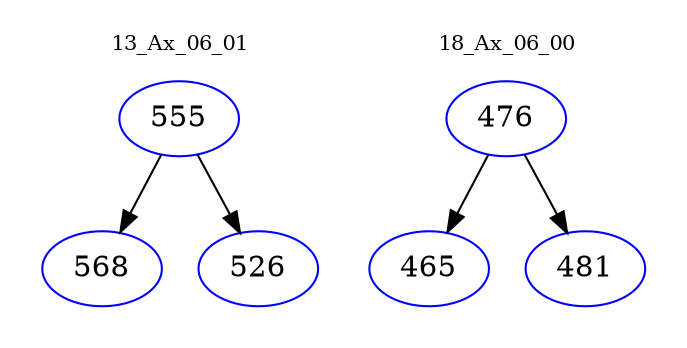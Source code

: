digraph{
subgraph cluster_0 {
color = white
label = "13_Ax_06_01";
fontsize=10;
T0_555 [label="555", color="blue"]
T0_555 -> T0_568 [color="black"]
T0_568 [label="568", color="blue"]
T0_555 -> T0_526 [color="black"]
T0_526 [label="526", color="blue"]
}
subgraph cluster_1 {
color = white
label = "18_Ax_06_00";
fontsize=10;
T1_476 [label="476", color="blue"]
T1_476 -> T1_465 [color="black"]
T1_465 [label="465", color="blue"]
T1_476 -> T1_481 [color="black"]
T1_481 [label="481", color="blue"]
}
}

